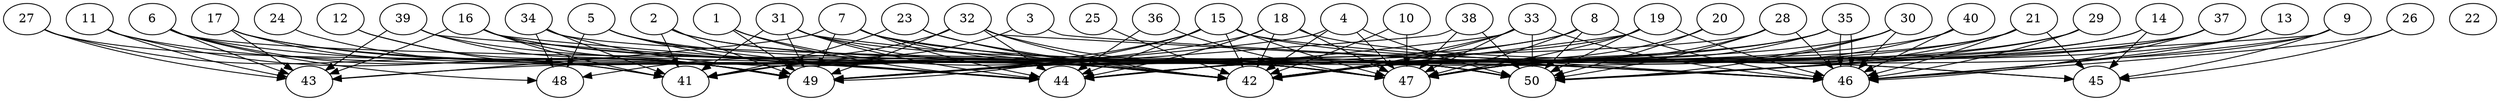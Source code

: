 // DAG (tier=3-complex, mode=data, n=50, ccr=0.518, fat=0.869, density=0.624, regular=0.349, jump=0.330, mindata=4194304, maxdata=33554432)
// DAG automatically generated by daggen at Sun Aug 24 16:33:35 2025
// /home/ermia/Project/Environments/daggen/bin/daggen --dot --ccr 0.518 --fat 0.869 --regular 0.349 --density 0.624 --jump 0.330 --mindata 4194304 --maxdata 33554432 -n 50 
digraph G {
  1 [size="395314678840408192", alpha="0.03", expect_size="197657339420204096"]
  1 -> 44 [size ="8255035355955200"]
  1 -> 47 [size ="8255035355955200"]
  1 -> 49 [size ="8255035355955200"]
  2 [size="8180437422424291540992", alpha="0.11", expect_size="4090218711212145770496"]
  2 -> 41 [size ="3247937559724032"]
  2 -> 47 [size ="3247937559724032"]
  2 -> 49 [size ="3247937559724032"]
  2 -> 50 [size ="3247937559724032"]
  3 [size="158575338527412480", alpha="0.09", expect_size="79287669263706240"]
  3 -> 41 [size ="4114896631365632"]
  3 -> 46 [size ="4114896631365632"]
  4 [size="51515359492643128", alpha="0.01", expect_size="25757679746321564"]
  4 -> 42 [size ="1620762951680000"]
  4 -> 47 [size ="1620762951680000"]
  4 -> 49 [size ="1620762951680000"]
  4 -> 50 [size ="1620762951680000"]
  5 [size="45408256930026600", alpha="0.07", expect_size="22704128465013300"]
  5 -> 42 [size ="3175716006920192"]
  5 -> 44 [size ="3175716006920192"]
  5 -> 47 [size ="3175716006920192"]
  5 -> 48 [size ="3175716006920192"]
  6 [size="2535823774043143667712", alpha="0.01", expect_size="1267911887021571833856"]
  6 -> 42 [size ="1487656621965312"]
  6 -> 43 [size ="1487656621965312"]
  6 -> 48 [size ="1487656621965312"]
  6 -> 49 [size ="1487656621965312"]
  6 -> 50 [size ="1487656621965312"]
  7 [size="4258377564693524480", alpha="0.02", expect_size="2129188782346762240"]
  7 -> 42 [size ="2319090483986432"]
  7 -> 43 [size ="2319090483986432"]
  7 -> 44 [size ="2319090483986432"]
  7 -> 46 [size ="2319090483986432"]
  7 -> 49 [size ="2319090483986432"]
  7 -> 50 [size ="2319090483986432"]
  8 [size="139187559826769520", alpha="0.13", expect_size="69593779913384760"]
  8 -> 41 [size ="4748050115330048"]
  8 -> 42 [size ="4748050115330048"]
  8 -> 46 [size ="4748050115330048"]
  8 -> 47 [size ="4748050115330048"]
  8 -> 50 [size ="4748050115330048"]
  9 [size="331548608285896605696", alpha="0.13", expect_size="165774304142948302848"]
  9 -> 42 [size ="383225847349248"]
  9 -> 45 [size ="383225847349248"]
  9 -> 46 [size ="383225847349248"]
  9 -> 50 [size ="383225847349248"]
  10 [size="18644751258987336", alpha="0.15", expect_size="9322375629493668"]
  10 -> 42 [size ="500206688796672"]
  10 -> 47 [size ="500206688796672"]
  11 [size="237421353084127281152", alpha="0.08", expect_size="118710676542063640576"]
  11 -> 42 [size ="306739593347072"]
  11 -> 43 [size ="306739593347072"]
  11 -> 49 [size ="306739593347072"]
  12 [size="88818603475995008", alpha="0.19", expect_size="44409301737997504"]
  12 -> 44 [size ="2265013280571392"]
  12 -> 49 [size ="2265013280571392"]
  13 [size="13585620025190480084992", alpha="0.20", expect_size="6792810012595240042496"]
  13 -> 46 [size ="4554873248940032"]
  13 -> 47 [size ="4554873248940032"]
  14 [size="963699520014924120064", alpha="0.13", expect_size="481849760007462060032"]
  14 -> 42 [size ="780520682160128"]
  14 -> 45 [size ="780520682160128"]
  14 -> 47 [size ="780520682160128"]
  15 [size="10801972188392947712", alpha="0.08", expect_size="5400986094196473856"]
  15 -> 41 [size ="5133565062807552"]
  15 -> 42 [size ="5133565062807552"]
  15 -> 44 [size ="5133565062807552"]
  15 -> 45 [size ="5133565062807552"]
  15 -> 46 [size ="5133565062807552"]
  15 -> 47 [size ="5133565062807552"]
  15 -> 49 [size ="5133565062807552"]
  16 [size="322464177806414528", alpha="0.02", expect_size="161232088903207264"]
  16 -> 41 [size ="143985834196992"]
  16 -> 42 [size ="143985834196992"]
  16 -> 43 [size ="143985834196992"]
  16 -> 44 [size ="143985834196992"]
  16 -> 47 [size ="143985834196992"]
  16 -> 49 [size ="143985834196992"]
  17 [size="998579872784652959744", alpha="0.06", expect_size="499289936392326479872"]
  17 -> 41 [size ="799242419437568"]
  17 -> 42 [size ="799242419437568"]
  17 -> 43 [size ="799242419437568"]
  17 -> 47 [size ="799242419437568"]
  18 [size="102752064275237776", alpha="0.08", expect_size="51376032137618888"]
  18 -> 42 [size ="1699827469516800"]
  18 -> 44 [size ="1699827469516800"]
  18 -> 45 [size ="1699827469516800"]
  18 -> 47 [size ="1699827469516800"]
  18 -> 49 [size ="1699827469516800"]
  19 [size="32323333324268464242688", alpha="0.07", expect_size="16161666662134232121344"]
  19 -> 42 [size ="8117720251891712"]
  19 -> 46 [size ="8117720251891712"]
  19 -> 47 [size ="8117720251891712"]
  19 -> 49 [size ="8117720251891712"]
  19 -> 50 [size ="8117720251891712"]
  20 [size="8002558211899561984", alpha="0.10", expect_size="4001279105949780992"]
  20 -> 42 [size ="6411424133808128"]
  20 -> 50 [size ="6411424133808128"]
  21 [size="339708471689689024", alpha="0.02", expect_size="169854235844844512"]
  21 -> 42 [size ="7639603318095872"]
  21 -> 45 [size ="7639603318095872"]
  21 -> 46 [size ="7639603318095872"]
  21 -> 47 [size ="7639603318095872"]
  21 -> 49 [size ="7639603318095872"]
  22 [size="23409521465596884025344", alpha="0.11", expect_size="11704760732798442012672"]
  23 [size="21534853546107444", alpha="0.03", expect_size="10767426773053722"]
  23 -> 41 [size ="628382446387200"]
  23 -> 42 [size ="628382446387200"]
  23 -> 50 [size ="628382446387200"]
  24 [size="376368019469331904", alpha="0.09", expect_size="188184009734665952"]
  24 -> 49 [size ="981892950130688"]
  25 [size="23611210666910997807104", alpha="0.04", expect_size="11805605333455498903552"]
  25 -> 42 [size ="6584187012251648"]
  26 [size="21380800691618217984", alpha="0.17", expect_size="10690400345809108992"]
  26 -> 45 [size ="7829108817920000"]
  26 -> 46 [size ="7829108817920000"]
  27 [size="364518257614624129024", alpha="0.18", expect_size="182259128807312064512"]
  27 -> 41 [size ="408228051550208"]
  27 -> 43 [size ="408228051550208"]
  27 -> 49 [size ="408228051550208"]
  28 [size="17930087889144643584000", alpha="0.13", expect_size="8965043944572321792000"]
  28 -> 43 [size ="5480391691468800"]
  28 -> 46 [size ="5480391691468800"]
  28 -> 47 [size ="5480391691468800"]
  28 -> 50 [size ="5480391691468800"]
  29 [size="54812255157067984", alpha="0.01", expect_size="27406127578533992"]
  29 -> 44 [size ="942366164779008"]
  29 -> 46 [size ="942366164779008"]
  29 -> 50 [size ="942366164779008"]
  30 [size="4852380705259769561088", alpha="0.12", expect_size="2426190352629884780544"]
  30 -> 42 [size ="2292942857306112"]
  30 -> 44 [size ="2292942857306112"]
  30 -> 46 [size ="2292942857306112"]
  30 -> 50 [size ="2292942857306112"]
  31 [size="34372658844036960878592", alpha="0.04", expect_size="17186329422018480439296"]
  31 -> 41 [size ="8457306538770432"]
  31 -> 42 [size ="8457306538770432"]
  31 -> 44 [size ="8457306538770432"]
  31 -> 47 [size ="8457306538770432"]
  31 -> 49 [size ="8457306538770432"]
  31 -> 50 [size ="8457306538770432"]
  32 [size="9223372036854775808000", alpha="0.08", expect_size="4611686018427387904000"]
  32 -> 42 [size ="3518437208883200"]
  32 -> 44 [size ="3518437208883200"]
  32 -> 46 [size ="3518437208883200"]
  32 -> 48 [size ="3518437208883200"]
  32 -> 49 [size ="3518437208883200"]
  32 -> 50 [size ="3518437208883200"]
  33 [size="13245406002162657280", alpha="0.18", expect_size="6622703001081328640"]
  33 -> 42 [size ="8923830181429248"]
  33 -> 44 [size ="8923830181429248"]
  33 -> 46 [size ="8923830181429248"]
  33 -> 47 [size ="8923830181429248"]
  33 -> 49 [size ="8923830181429248"]
  33 -> 50 [size ="8923830181429248"]
  34 [size="17971351275590444", alpha="0.06", expect_size="8985675637795222"]
  34 -> 41 [size ="927135539658752"]
  34 -> 42 [size ="927135539658752"]
  34 -> 46 [size ="927135539658752"]
  34 -> 48 [size ="927135539658752"]
  35 [size="1900938729984390656", alpha="0.08", expect_size="950469364992195328"]
  35 -> 44 [size ="4275849062776832"]
  35 -> 46 [size ="4275849062776832"]
  35 -> 46 [size ="4275849062776832"]
  35 -> 47 [size ="4275849062776832"]
  35 -> 49 [size ="4275849062776832"]
  36 [size="8219527914064852992", alpha="0.16", expect_size="4109763957032426496"]
  36 -> 44 [size ="3754897379950592"]
  36 -> 47 [size ="3754897379950592"]
  37 [size="8732753830191169536", alpha="0.20", expect_size="4366376915095584768"]
  37 -> 42 [size ="3358128091430912"]
  37 -> 46 [size ="3358128091430912"]
  37 -> 47 [size ="3358128091430912"]
  37 -> 50 [size ="3358128091430912"]
  38 [size="49798340111239184", alpha="0.05", expect_size="24899170055619592"]
  38 -> 47 [size ="1405270089531392"]
  38 -> 49 [size ="1405270089531392"]
  38 -> 50 [size ="1405270089531392"]
  39 [size="7444538689167617", alpha="0.13", expect_size="3722269344583808"]
  39 -> 43 [size ="278217252405248"]
  39 -> 44 [size ="278217252405248"]
  39 -> 47 [size ="278217252405248"]
  39 -> 49 [size ="278217252405248"]
  40 [size="1069689929763221376", alpha="0.07", expect_size="534844964881610688"]
  40 -> 44 [size ="1631742037327872"]
  40 -> 46 [size ="1631742037327872"]
  40 -> 47 [size ="1631742037327872"]
  41 [size="5778816959154760704", alpha="0.14", expect_size="2889408479577380352"]
  42 [size="66375809599718592", alpha="0.10", expect_size="33187904799859296"]
  43 [size="297811441613323968", alpha="0.13", expect_size="148905720806661984"]
  44 [size="32507597431494527680512", alpha="0.10", expect_size="16253798715747263840256"]
  45 [size="17097326617349836505088", alpha="0.01", expect_size="8548663308674918252544"]
  46 [size="24354622628800634028032", alpha="0.18", expect_size="12177311314400317014016"]
  47 [size="5156842463892613120", alpha="0.15", expect_size="2578421231946306560"]
  48 [size="293595109605386304", alpha="0.08", expect_size="146797554802693152"]
  49 [size="999579698090350464", alpha="0.01", expect_size="499789849045175232"]
  50 [size="1406833509336583936", alpha="0.09", expect_size="703416754668291968"]
}